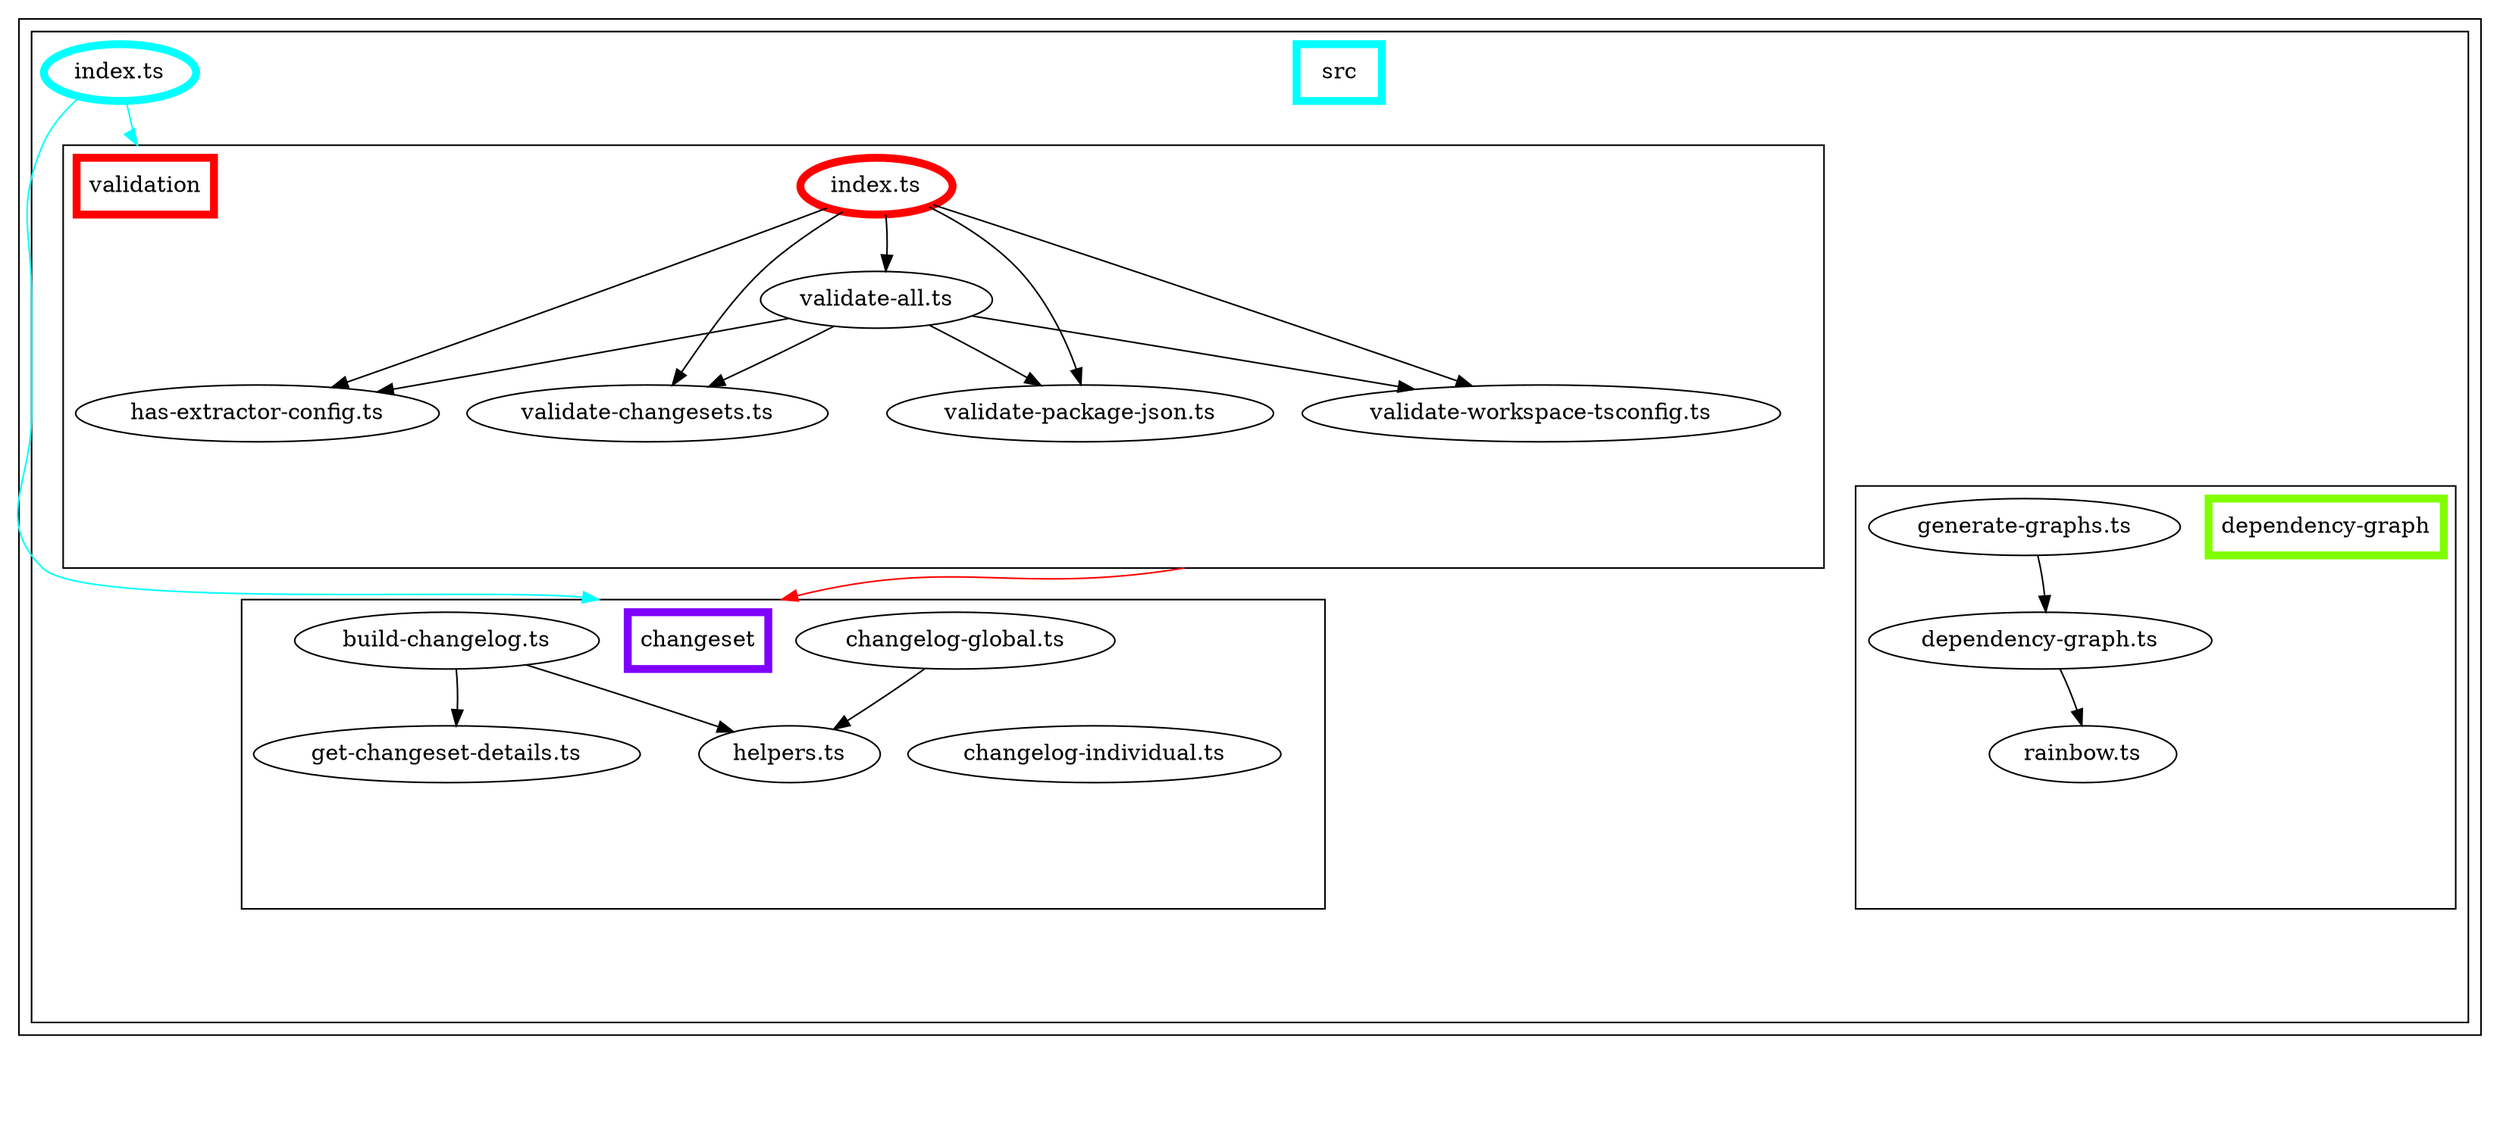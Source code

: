 digraph "dependency-graph-[object Object]" {
  compound = true;
  "dependency-graph-[object Object]" [
    style = "invis";
  ];
  "src/changeset/get-changeset-details.ts";
  "src/changeset/helpers.ts";
  "src/dependency-graph/rainbow.ts";
  "src/dependency-graph/dependency-graph.ts";
  "src/changeset/changelog-global.ts";
  "name_src/changeset";
  "src/changeset/changelog-individual.ts";
  "src/validation/index.ts";
  "name_src/validation";
  "src/validation/has-extractor-config.ts";
  "src/validation/validate-all.ts";
  "src/validation/validate-changesets.ts";
  "src/validation/validate-package-json.ts";
  "src/validation/validate-workspace-tsconfig.ts";
  "exit_src/validation";
  subgraph "cluster_src" {
    color = "#000000";
    label = "";
    "name_src" [
      penwidth = 5;
      shape = "rectangle";
      color = "#00ffff";
      label = "src";
    ];
    "exit_src" [
      style = "invis";
    ];
    subgraph "cluster_src" {
      color = "#000000";
      label = "";
      "name_src" [
        penwidth = 5;
        shape = "rectangle";
        color = "#00ffff";
        label = "src";
      ];
      "exit_src" [
        style = "invis";
      ];
      "src/index.ts" [
        label = "index.ts";
        color = "#00ffff";
        penwidth = 5;
      ];
      subgraph "cluster_src/changeset" {
        color = "#000000";
        label = "";
        "name_src/changeset" [
          penwidth = 5;
          shape = "rectangle";
          color = "#8000ff";
          label = "changeset";
        ];
        "exit_src/changeset" [
          style = "invis";
        ];
        "src/changeset/build-changelog.ts" [
          label = "build-changelog.ts";
        ];
        "src/changeset/changelog-global.ts" [
          label = "changelog-global.ts";
        ];
        "src/changeset/changelog-individual.ts" [
          label = "changelog-individual.ts";
        ];
        "src/changeset/get-changeset-details.ts" [
          label = "get-changeset-details.ts";
        ];
        "src/changeset/helpers.ts" [
          label = "helpers.ts";
        ];
        "src/changeset/build-changelog.ts" -> "exit_src/changeset" [
          style = "invis";
        ];
        "src/changeset/changelog-global.ts" -> "exit_src/changeset" [
          style = "invis";
        ];
        "src/changeset/changelog-individual.ts" -> "exit_src/changeset" [
          style = "invis";
        ];
        "src/changeset/get-changeset-details.ts" -> "exit_src/changeset" [
          style = "invis";
        ];
        "src/changeset/helpers.ts" -> "exit_src/changeset" [
          style = "invis";
        ];
      }
      subgraph "cluster_src/dependency-graph" {
        color = "#000000";
        label = "";
        "name_src/dependency-graph" [
          penwidth = 5;
          shape = "rectangle";
          color = "#80ff00";
          label = "dependency-graph";
        ];
        "exit_src/dependency-graph" [
          style = "invis";
        ];
        "src/dependency-graph/dependency-graph.ts" [
          label = "dependency-graph.ts";
        ];
        "src/dependency-graph/generate-graphs.ts" [
          label = "generate-graphs.ts";
        ];
        "src/dependency-graph/rainbow.ts" [
          label = "rainbow.ts";
        ];
        "src/dependency-graph/dependency-graph.ts" -> "exit_src/dependency-graph" [
          style = "invis";
        ];
        "src/dependency-graph/generate-graphs.ts" -> "exit_src/dependency-graph" [
          style = "invis";
        ];
        "src/dependency-graph/rainbow.ts" -> "exit_src/dependency-graph" [
          style = "invis";
        ];
      }
      subgraph "cluster_src/validation" {
        color = "#000000";
        label = "";
        "name_src/validation" [
          penwidth = 5;
          shape = "rectangle";
          color = "#ff0000";
          label = "validation";
        ];
        "exit_src/validation" [
          style = "invis";
        ];
        "src/validation/has-extractor-config.ts" [
          label = "has-extractor-config.ts";
        ];
        "src/validation/index.ts" [
          label = "index.ts";
          color = "#ff0000";
          penwidth = 5;
        ];
        "src/validation/validate-all.ts" [
          label = "validate-all.ts";
        ];
        "src/validation/validate-changesets.ts" [
          label = "validate-changesets.ts";
        ];
        "src/validation/validate-package-json.ts" [
          label = "validate-package-json.ts";
        ];
        "src/validation/validate-workspace-tsconfig.ts" [
          label = "validate-workspace-tsconfig.ts";
        ];
        "src/validation/has-extractor-config.ts" -> "exit_src/validation" [
          style = "invis";
        ];
        "src/validation/index.ts" -> "exit_src/validation" [
          style = "invis";
        ];
        "src/validation/validate-all.ts" -> "exit_src/validation" [
          style = "invis";
        ];
        "src/validation/validate-changesets.ts" -> "exit_src/validation" [
          style = "invis";
        ];
        "src/validation/validate-package-json.ts" -> "exit_src/validation" [
          style = "invis";
        ];
        "src/validation/validate-workspace-tsconfig.ts" -> "exit_src/validation" [
          style = "invis";
        ];
      }
      "exit_src/changeset" -> "exit_src" [
        style = "invis";
      ];
      "exit_src/changeset" -> "exit_src" [
        style = "invis";
      ];
      "exit_src/changeset" -> "exit_src" [
        style = "invis";
      ];
      "exit_src/changeset" -> "exit_src" [
        style = "invis";
      ];
      "exit_src/changeset" -> "exit_src" [
        style = "invis";
      ];
      "exit_src/dependency-graph" -> "exit_src" [
        style = "invis";
      ];
      "exit_src/dependency-graph" -> "exit_src" [
        style = "invis";
      ];
      "exit_src/dependency-graph" -> "exit_src" [
        style = "invis";
      ];
      "src/index.ts" -> "exit_src" [
        style = "invis";
      ];
      "exit_src/validation" -> "exit_src" [
        style = "invis";
      ];
      "exit_src/validation" -> "exit_src" [
        style = "invis";
      ];
      "exit_src/validation" -> "exit_src" [
        style = "invis";
      ];
      "exit_src/validation" -> "exit_src" [
        style = "invis";
      ];
      "exit_src/validation" -> "exit_src" [
        style = "invis";
      ];
      "exit_src/validation" -> "exit_src" [
        style = "invis";
      ];
    }
    "exit_src" -> "exit_src" [
      style = "invis";
    ];
    "exit_src" -> "exit_src" [
      style = "invis";
    ];
    "exit_src" -> "exit_src" [
      style = "invis";
    ];
    "exit_src" -> "exit_src" [
      style = "invis";
    ];
    "exit_src" -> "exit_src" [
      style = "invis";
    ];
    "exit_src" -> "exit_src" [
      style = "invis";
    ];
    "exit_src" -> "exit_src" [
      style = "invis";
    ];
    "exit_src" -> "exit_src" [
      style = "invis";
    ];
    "exit_src" -> "exit_src" [
      style = "invis";
    ];
    "exit_src" -> "exit_src" [
      style = "invis";
    ];
    "exit_src" -> "exit_src" [
      style = "invis";
    ];
    "exit_src" -> "exit_src" [
      style = "invis";
    ];
    "exit_src" -> "exit_src" [
      style = "invis";
    ];
    "exit_src" -> "exit_src" [
      style = "invis";
    ];
    "exit_src" -> "exit_src" [
      style = "invis";
    ];
  }
  "exit_src" -> "dependency-graph-[object Object]" [
    style = "invis";
  ];
  "src/changeset/build-changelog.ts" -> "src/changeset/get-changeset-details.ts" [
    style = "invis";
  ];
  "src/changeset/build-changelog.ts" -> "src/changeset/get-changeset-details.ts" [
    style = "solid";
    ltail = "cluster_src/changeset/build-changelog.ts";
    lhead = "cluster_src/changeset/get-changeset-details.ts";
    color = "black";
  ];
  "src/changeset/build-changelog.ts" -> "src/changeset/helpers.ts" [
    style = "invis";
  ];
  "src/changeset/build-changelog.ts" -> "src/changeset/helpers.ts" [
    style = "solid";
    ltail = "cluster_src/changeset/build-changelog.ts";
    lhead = "cluster_src/changeset/helpers.ts";
    color = "black";
  ];
  "src/changeset/changelog-global.ts" -> "src/changeset/helpers.ts" [
    style = "invis";
  ];
  "src/changeset/changelog-global.ts" -> "src/changeset/helpers.ts" [
    style = "solid";
    ltail = "cluster_src/changeset/changelog-global.ts";
    lhead = "cluster_src/changeset/helpers.ts";
    color = "black";
  ];
  "src/dependency-graph/dependency-graph.ts" -> "src/dependency-graph/rainbow.ts" [
    style = "invis";
  ];
  "src/dependency-graph/dependency-graph.ts" -> "src/dependency-graph/rainbow.ts" [
    style = "solid";
    ltail = "cluster_src/dependency-graph/dependency-graph.ts";
    lhead = "cluster_src/dependency-graph/rainbow.ts";
    color = "black";
  ];
  "src/dependency-graph/generate-graphs.ts" -> "src/dependency-graph/dependency-graph.ts" [
    style = "invis";
  ];
  "src/dependency-graph/generate-graphs.ts" -> "src/dependency-graph/dependency-graph.ts" [
    style = "solid";
    ltail = "cluster_src/dependency-graph/generate-graphs.ts";
    lhead = "cluster_src/dependency-graph/dependency-graph.ts";
    color = "black";
  ];
  "src/index.ts" -> "name_src/changeset" [
    style = "solid";
    ltail = "cluster_src/index.ts";
    lhead = "cluster_src/changeset";
    color = "#00ffff";
  ];
  "src/index.ts" -> "name_src/changeset" [
    style = "invis";
  ];
  "src/index.ts" -> "name_src/validation" [
    style = "solid";
    ltail = "cluster_src/index.ts";
    lhead = "cluster_src/validation";
    color = "#00ffff";
  ];
  "src/validation/index.ts" -> "src/validation/has-extractor-config.ts" [
    style = "invis";
  ];
  "src/validation/index.ts" -> "src/validation/has-extractor-config.ts" [
    style = "solid";
    ltail = "cluster_src/validation/index.ts";
    lhead = "cluster_src/validation/has-extractor-config.ts";
    color = "black";
  ];
  "src/validation/index.ts" -> "src/validation/validate-all.ts" [
    style = "invis";
  ];
  "src/validation/index.ts" -> "src/validation/validate-all.ts" [
    style = "solid";
    ltail = "cluster_src/validation/index.ts";
    lhead = "cluster_src/validation/validate-all.ts";
    color = "black";
  ];
  "src/validation/index.ts" -> "src/validation/validate-changesets.ts" [
    style = "invis";
  ];
  "src/validation/index.ts" -> "src/validation/validate-changesets.ts" [
    style = "solid";
    ltail = "cluster_src/validation/index.ts";
    lhead = "cluster_src/validation/validate-changesets.ts";
    color = "black";
  ];
  "src/validation/index.ts" -> "src/validation/validate-package-json.ts" [
    style = "invis";
  ];
  "src/validation/index.ts" -> "src/validation/validate-package-json.ts" [
    style = "solid";
    ltail = "cluster_src/validation/index.ts";
    lhead = "cluster_src/validation/validate-package-json.ts";
    color = "black";
  ];
  "src/validation/index.ts" -> "src/validation/validate-workspace-tsconfig.ts" [
    style = "invis";
  ];
  "src/validation/index.ts" -> "src/validation/validate-workspace-tsconfig.ts" [
    style = "solid";
    ltail = "cluster_src/validation/index.ts";
    lhead = "cluster_src/validation/validate-workspace-tsconfig.ts";
    color = "black";
  ];
  "src/validation/validate-all.ts" -> "src/validation/has-extractor-config.ts" [
    style = "invis";
  ];
  "src/validation/validate-all.ts" -> "src/validation/has-extractor-config.ts" [
    style = "solid";
    ltail = "cluster_src/validation/validate-all.ts";
    lhead = "cluster_src/validation/has-extractor-config.ts";
    color = "black";
  ];
  "src/validation/validate-all.ts" -> "src/validation/validate-changesets.ts" [
    style = "invis";
  ];
  "src/validation/validate-all.ts" -> "src/validation/validate-changesets.ts" [
    style = "solid";
    ltail = "cluster_src/validation/validate-all.ts";
    lhead = "cluster_src/validation/validate-changesets.ts";
    color = "black";
  ];
  "src/validation/validate-all.ts" -> "src/validation/validate-package-json.ts" [
    style = "invis";
  ];
  "src/validation/validate-all.ts" -> "src/validation/validate-package-json.ts" [
    style = "solid";
    ltail = "cluster_src/validation/validate-all.ts";
    lhead = "cluster_src/validation/validate-package-json.ts";
    color = "black";
  ];
  "src/validation/validate-all.ts" -> "src/validation/validate-workspace-tsconfig.ts" [
    style = "invis";
  ];
  "src/validation/validate-all.ts" -> "src/validation/validate-workspace-tsconfig.ts" [
    style = "solid";
    ltail = "cluster_src/validation/validate-all.ts";
    lhead = "cluster_src/validation/validate-workspace-tsconfig.ts";
    color = "black";
  ];
  "exit_src/validation" -> "name_src/changeset" [
    style = "solid";
    ltail = "cluster_src/validation";
    lhead = "cluster_src/changeset";
    color = "#ff0000";
  ];
}